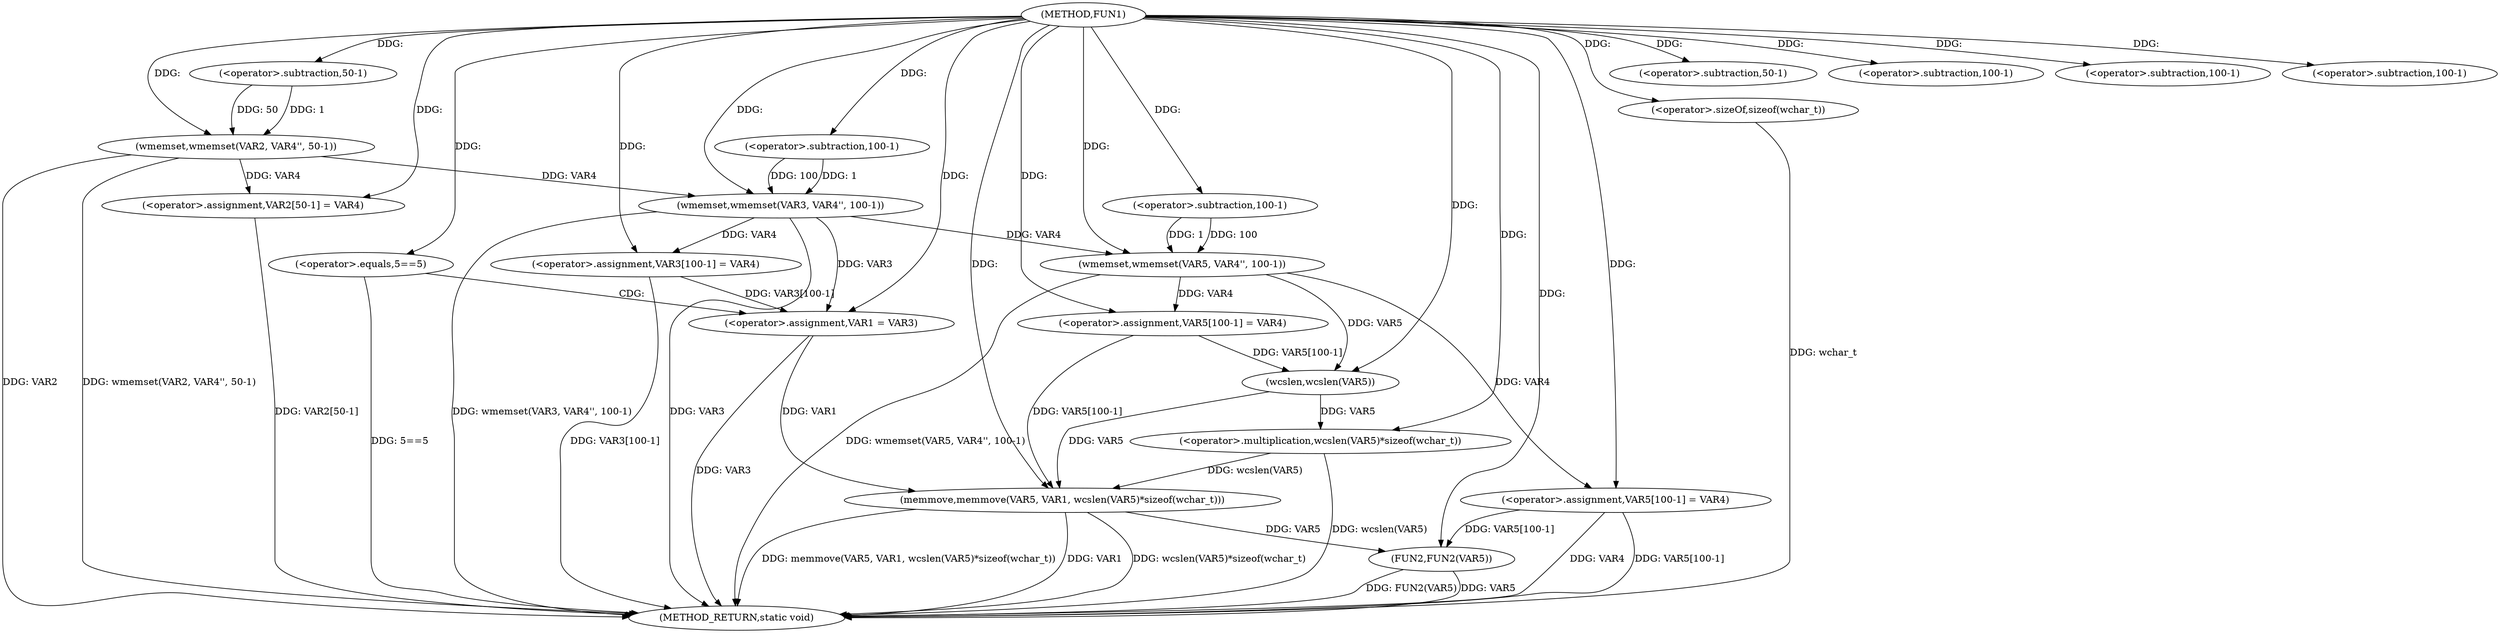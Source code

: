 digraph FUN1 {  
"1000100" [label = "(METHOD,FUN1)" ]
"1000171" [label = "(METHOD_RETURN,static void)" ]
"1000105" [label = "(wmemset,wmemset(VAR2, VAR4'', 50-1))" ]
"1000108" [label = "(<operator>.subtraction,50-1)" ]
"1000111" [label = "(<operator>.assignment,VAR2[50-1] = VAR4)" ]
"1000114" [label = "(<operator>.subtraction,50-1)" ]
"1000118" [label = "(wmemset,wmemset(VAR3, VAR4'', 100-1))" ]
"1000121" [label = "(<operator>.subtraction,100-1)" ]
"1000124" [label = "(<operator>.assignment,VAR3[100-1] = VAR4)" ]
"1000127" [label = "(<operator>.subtraction,100-1)" ]
"1000132" [label = "(<operator>.equals,5==5)" ]
"1000136" [label = "(<operator>.assignment,VAR1 = VAR3)" ]
"1000141" [label = "(wmemset,wmemset(VAR5, VAR4'', 100-1))" ]
"1000144" [label = "(<operator>.subtraction,100-1)" ]
"1000147" [label = "(<operator>.assignment,VAR5[100-1] = VAR4)" ]
"1000150" [label = "(<operator>.subtraction,100-1)" ]
"1000154" [label = "(memmove,memmove(VAR5, VAR1, wcslen(VAR5)*sizeof(wchar_t)))" ]
"1000157" [label = "(<operator>.multiplication,wcslen(VAR5)*sizeof(wchar_t))" ]
"1000158" [label = "(wcslen,wcslen(VAR5))" ]
"1000160" [label = "(<operator>.sizeOf,sizeof(wchar_t))" ]
"1000162" [label = "(<operator>.assignment,VAR5[100-1] = VAR4)" ]
"1000165" [label = "(<operator>.subtraction,100-1)" ]
"1000169" [label = "(FUN2,FUN2(VAR5))" ]
  "1000162" -> "1000171"  [ label = "DDG: VAR4"] 
  "1000124" -> "1000171"  [ label = "DDG: VAR3[100-1]"] 
  "1000169" -> "1000171"  [ label = "DDG: FUN2(VAR5)"] 
  "1000154" -> "1000171"  [ label = "DDG: wcslen(VAR5)*sizeof(wchar_t)"] 
  "1000105" -> "1000171"  [ label = "DDG: wmemset(VAR2, VAR4'', 50-1)"] 
  "1000157" -> "1000171"  [ label = "DDG: wcslen(VAR5)"] 
  "1000118" -> "1000171"  [ label = "DDG: wmemset(VAR3, VAR4'', 100-1)"] 
  "1000111" -> "1000171"  [ label = "DDG: VAR2[50-1]"] 
  "1000154" -> "1000171"  [ label = "DDG: memmove(VAR5, VAR1, wcslen(VAR5)*sizeof(wchar_t))"] 
  "1000169" -> "1000171"  [ label = "DDG: VAR5"] 
  "1000118" -> "1000171"  [ label = "DDG: VAR3"] 
  "1000105" -> "1000171"  [ label = "DDG: VAR2"] 
  "1000132" -> "1000171"  [ label = "DDG: 5==5"] 
  "1000141" -> "1000171"  [ label = "DDG: wmemset(VAR5, VAR4'', 100-1)"] 
  "1000154" -> "1000171"  [ label = "DDG: VAR1"] 
  "1000136" -> "1000171"  [ label = "DDG: VAR3"] 
  "1000162" -> "1000171"  [ label = "DDG: VAR5[100-1]"] 
  "1000160" -> "1000171"  [ label = "DDG: wchar_t"] 
  "1000100" -> "1000105"  [ label = "DDG: "] 
  "1000108" -> "1000105"  [ label = "DDG: 50"] 
  "1000108" -> "1000105"  [ label = "DDG: 1"] 
  "1000100" -> "1000108"  [ label = "DDG: "] 
  "1000105" -> "1000111"  [ label = "DDG: VAR4"] 
  "1000100" -> "1000111"  [ label = "DDG: "] 
  "1000100" -> "1000114"  [ label = "DDG: "] 
  "1000100" -> "1000118"  [ label = "DDG: "] 
  "1000105" -> "1000118"  [ label = "DDG: VAR4"] 
  "1000121" -> "1000118"  [ label = "DDG: 100"] 
  "1000121" -> "1000118"  [ label = "DDG: 1"] 
  "1000100" -> "1000121"  [ label = "DDG: "] 
  "1000118" -> "1000124"  [ label = "DDG: VAR4"] 
  "1000100" -> "1000124"  [ label = "DDG: "] 
  "1000100" -> "1000127"  [ label = "DDG: "] 
  "1000100" -> "1000132"  [ label = "DDG: "] 
  "1000124" -> "1000136"  [ label = "DDG: VAR3[100-1]"] 
  "1000118" -> "1000136"  [ label = "DDG: VAR3"] 
  "1000100" -> "1000136"  [ label = "DDG: "] 
  "1000100" -> "1000141"  [ label = "DDG: "] 
  "1000118" -> "1000141"  [ label = "DDG: VAR4"] 
  "1000144" -> "1000141"  [ label = "DDG: 100"] 
  "1000144" -> "1000141"  [ label = "DDG: 1"] 
  "1000100" -> "1000144"  [ label = "DDG: "] 
  "1000141" -> "1000147"  [ label = "DDG: VAR4"] 
  "1000100" -> "1000147"  [ label = "DDG: "] 
  "1000100" -> "1000150"  [ label = "DDG: "] 
  "1000158" -> "1000154"  [ label = "DDG: VAR5"] 
  "1000147" -> "1000154"  [ label = "DDG: VAR5[100-1]"] 
  "1000100" -> "1000154"  [ label = "DDG: "] 
  "1000136" -> "1000154"  [ label = "DDG: VAR1"] 
  "1000157" -> "1000154"  [ label = "DDG: wcslen(VAR5)"] 
  "1000158" -> "1000157"  [ label = "DDG: VAR5"] 
  "1000141" -> "1000158"  [ label = "DDG: VAR5"] 
  "1000147" -> "1000158"  [ label = "DDG: VAR5[100-1]"] 
  "1000100" -> "1000158"  [ label = "DDG: "] 
  "1000100" -> "1000157"  [ label = "DDG: "] 
  "1000100" -> "1000160"  [ label = "DDG: "] 
  "1000100" -> "1000162"  [ label = "DDG: "] 
  "1000141" -> "1000162"  [ label = "DDG: VAR4"] 
  "1000100" -> "1000165"  [ label = "DDG: "] 
  "1000154" -> "1000169"  [ label = "DDG: VAR5"] 
  "1000162" -> "1000169"  [ label = "DDG: VAR5[100-1]"] 
  "1000100" -> "1000169"  [ label = "DDG: "] 
  "1000132" -> "1000136"  [ label = "CDG: "] 
}
